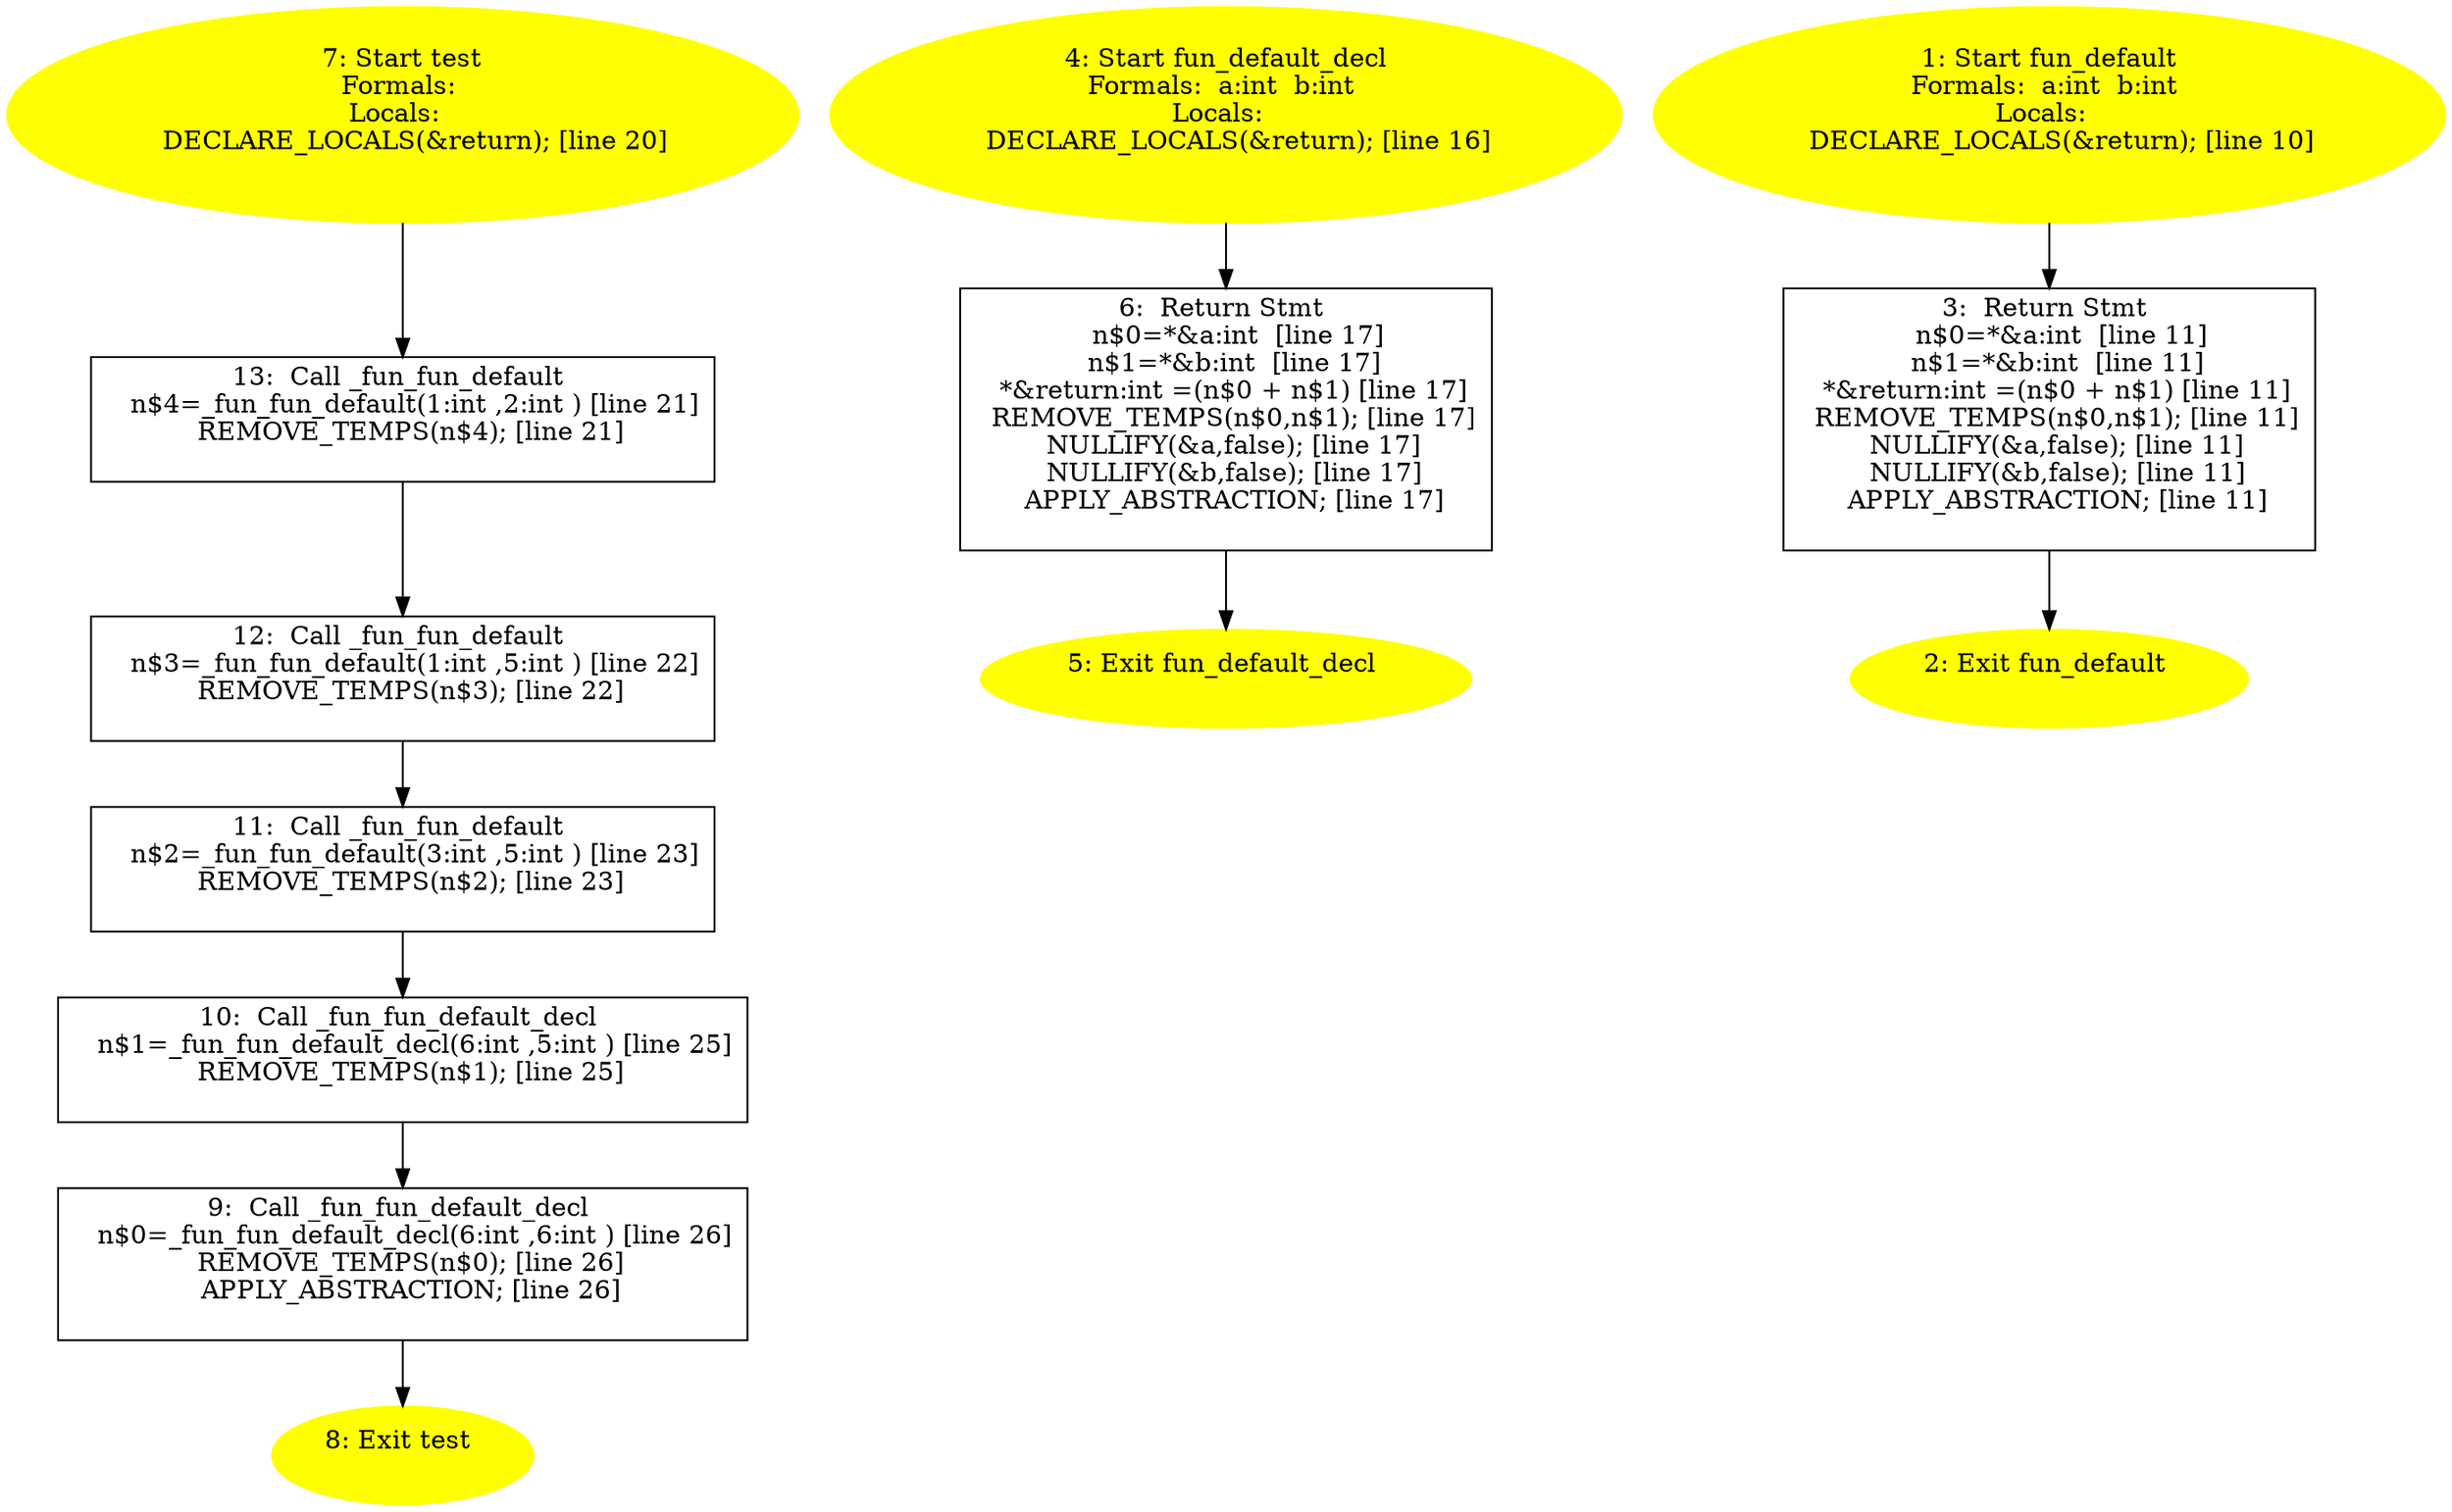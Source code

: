 digraph iCFG {
13 [label="13:  Call _fun_fun_default \n   n$4=_fun_fun_default(1:int ,2:int ) [line 21]\n  REMOVE_TEMPS(n$4); [line 21]\n " shape="box"]
	

	 13 -> 12 ;
12 [label="12:  Call _fun_fun_default \n   n$3=_fun_fun_default(1:int ,5:int ) [line 22]\n  REMOVE_TEMPS(n$3); [line 22]\n " shape="box"]
	

	 12 -> 11 ;
11 [label="11:  Call _fun_fun_default \n   n$2=_fun_fun_default(3:int ,5:int ) [line 23]\n  REMOVE_TEMPS(n$2); [line 23]\n " shape="box"]
	

	 11 -> 10 ;
10 [label="10:  Call _fun_fun_default_decl \n   n$1=_fun_fun_default_decl(6:int ,5:int ) [line 25]\n  REMOVE_TEMPS(n$1); [line 25]\n " shape="box"]
	

	 10 -> 9 ;
9 [label="9:  Call _fun_fun_default_decl \n   n$0=_fun_fun_default_decl(6:int ,6:int ) [line 26]\n  REMOVE_TEMPS(n$0); [line 26]\n  APPLY_ABSTRACTION; [line 26]\n " shape="box"]
	

	 9 -> 8 ;
8 [label="8: Exit test \n  " color=yellow style=filled]
	

7 [label="7: Start test\nFormals: \nLocals:  \n   DECLARE_LOCALS(&return); [line 20]\n " color=yellow style=filled]
	

	 7 -> 13 ;
6 [label="6:  Return Stmt \n   n$0=*&a:int  [line 17]\n  n$1=*&b:int  [line 17]\n  *&return:int =(n$0 + n$1) [line 17]\n  REMOVE_TEMPS(n$0,n$1); [line 17]\n  NULLIFY(&a,false); [line 17]\n  NULLIFY(&b,false); [line 17]\n  APPLY_ABSTRACTION; [line 17]\n " shape="box"]
	

	 6 -> 5 ;
5 [label="5: Exit fun_default_decl \n  " color=yellow style=filled]
	

4 [label="4: Start fun_default_decl\nFormals:  a:int  b:int \nLocals:  \n   DECLARE_LOCALS(&return); [line 16]\n " color=yellow style=filled]
	

	 4 -> 6 ;
3 [label="3:  Return Stmt \n   n$0=*&a:int  [line 11]\n  n$1=*&b:int  [line 11]\n  *&return:int =(n$0 + n$1) [line 11]\n  REMOVE_TEMPS(n$0,n$1); [line 11]\n  NULLIFY(&a,false); [line 11]\n  NULLIFY(&b,false); [line 11]\n  APPLY_ABSTRACTION; [line 11]\n " shape="box"]
	

	 3 -> 2 ;
2 [label="2: Exit fun_default \n  " color=yellow style=filled]
	

1 [label="1: Start fun_default\nFormals:  a:int  b:int \nLocals:  \n   DECLARE_LOCALS(&return); [line 10]\n " color=yellow style=filled]
	

	 1 -> 3 ;
}
